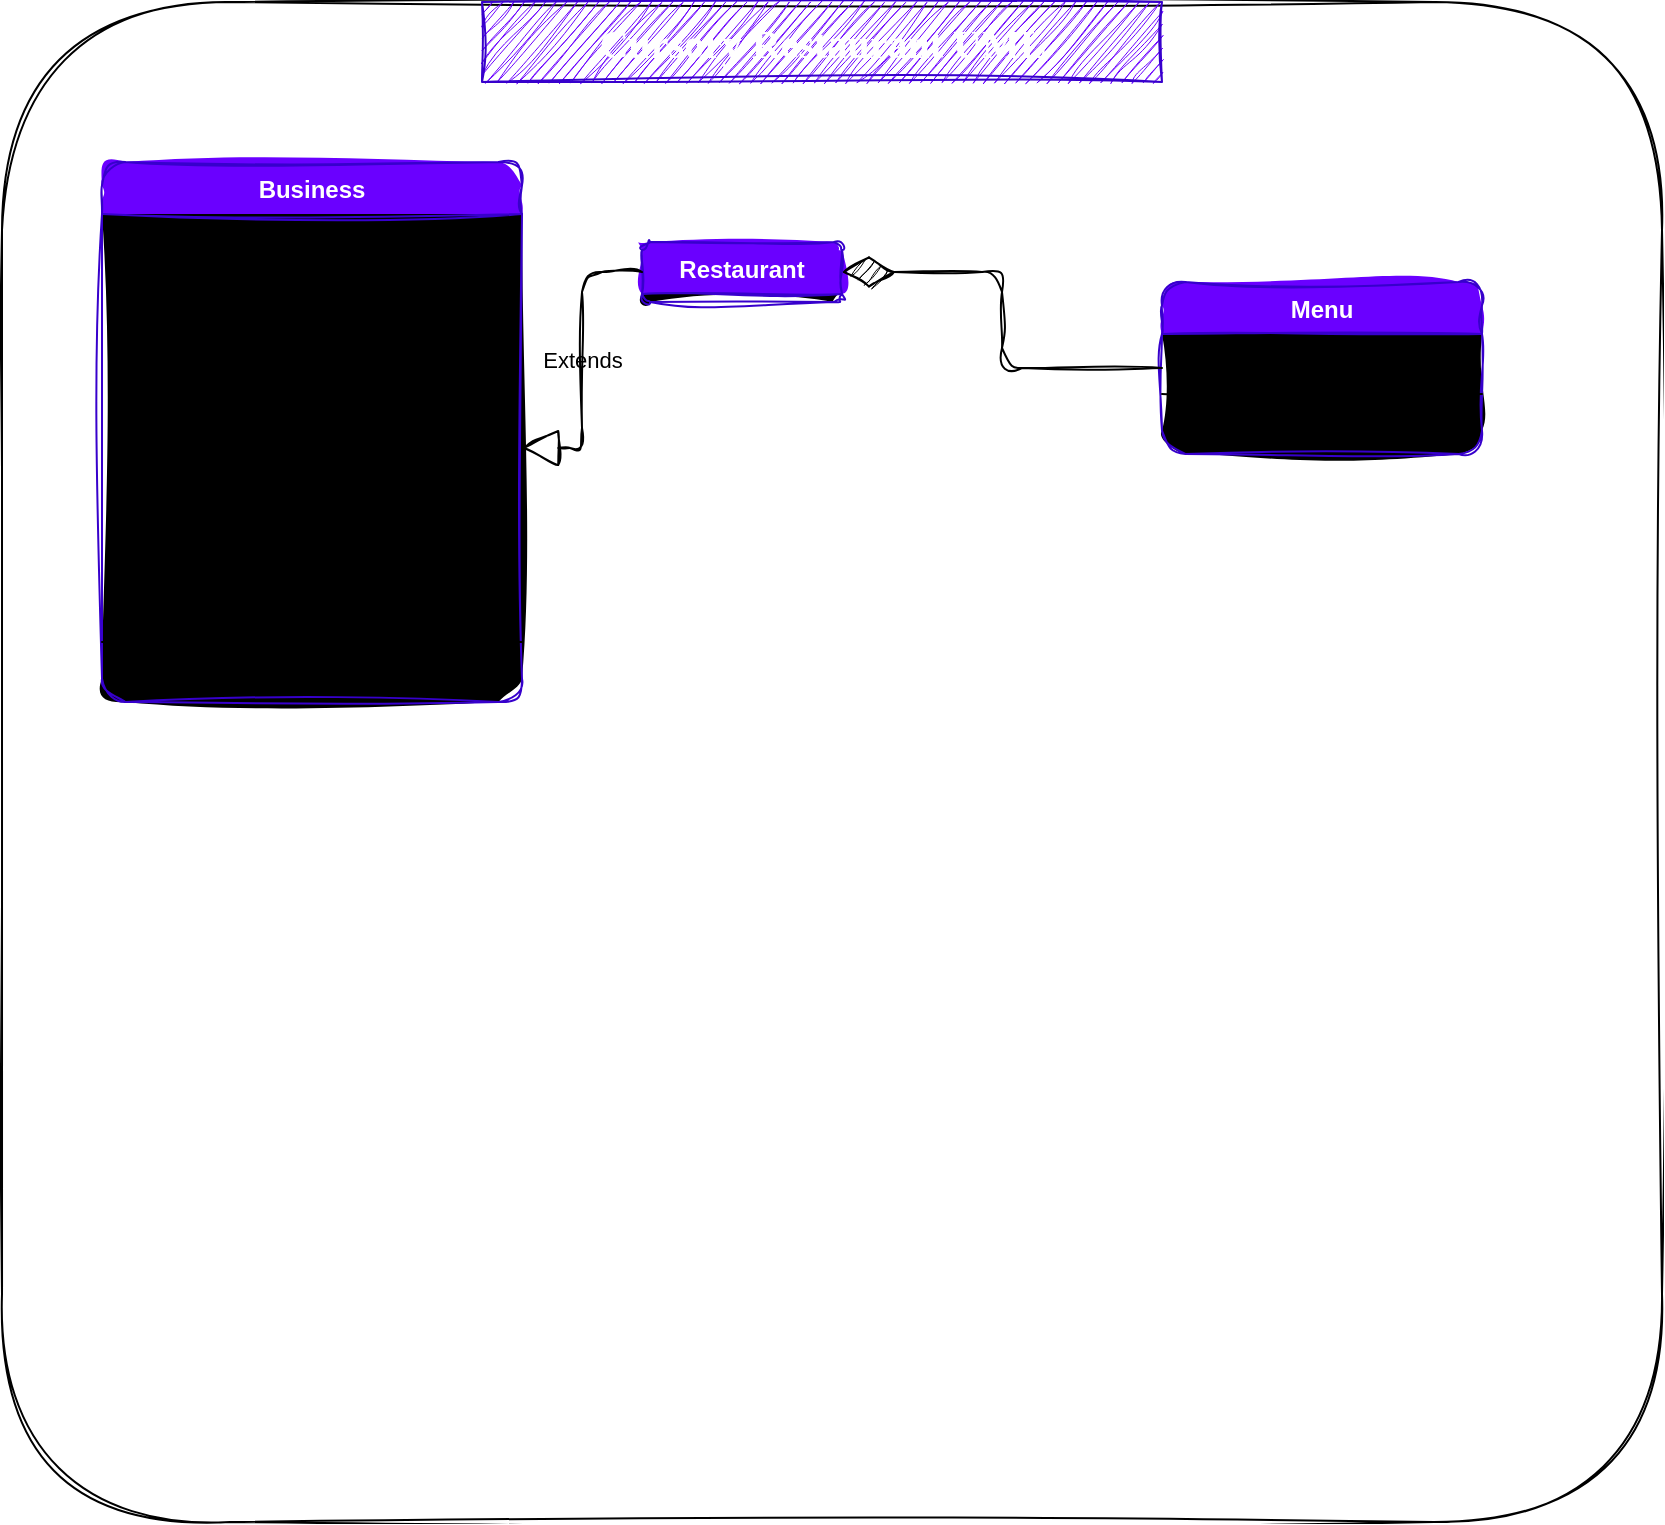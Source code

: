 <mxfile version="21.3.2" type="github">
  <diagram name="Page-1" id="5gD9S_qfb3yua5OunotD">
    <mxGraphModel dx="1434" dy="756" grid="1" gridSize="10" guides="1" tooltips="1" connect="1" arrows="1" fold="1" page="1" pageScale="1" pageWidth="850" pageHeight="1100" background="#FFFFFF" math="0" shadow="0">
      <root>
        <mxCell id="0" />
        <mxCell id="1" parent="0" />
        <mxCell id="IvDvG7JR_VM2cNuA_NT8-2" value="" style="rounded=1;whiteSpace=wrap;html=1;labelBackgroundColor=none;sketch=1;curveFitting=1;jiggle=2;gradientColor=none;gradientDirection=east;" parent="1" vertex="1">
          <mxGeometry x="10" y="10" width="830" height="760" as="geometry" />
        </mxCell>
        <mxCell id="G5nZQSFpa2zoZMKRh_J8-18" value="Restaurant" style="swimlane;fontStyle=1;align=center;verticalAlign=top;childLayout=stackLayout;horizontal=1;startSize=26;horizontalStack=0;resizeParent=1;resizeParentMax=0;resizeLast=0;collapsible=1;marginBottom=0;whiteSpace=wrap;html=1;rounded=1;labelBackgroundColor=none;sketch=1;curveFitting=1;jiggle=2;swimlaneFillColor=#000000;fillColor=#6a00ff;fontColor=#ffffff;strokeColor=#3700CC;fillStyle=solid;" parent="1" vertex="1" collapsed="1">
          <mxGeometry x="330" y="130" width="100" height="30" as="geometry">
            <mxRectangle x="330" y="130" width="250" height="120" as="alternateBounds" />
          </mxGeometry>
        </mxCell>
        <mxCell id="G5nZQSFpa2zoZMKRh_J8-35" value="+ menu: List" style="text;strokeColor=none;fillColor=none;align=left;verticalAlign=top;spacingLeft=4;spacingRight=4;overflow=hidden;rotatable=0;points=[[0,0.5],[1,0.5]];portConstraint=eastwest;whiteSpace=wrap;html=1;rounded=1;labelBackgroundColor=none;sketch=1;curveFitting=1;jiggle=2;" parent="G5nZQSFpa2zoZMKRh_J8-18" vertex="1">
          <mxGeometry y="26" width="250" height="26" as="geometry" />
        </mxCell>
        <mxCell id="G5nZQSFpa2zoZMKRh_J8-36" value="+ category: FoodRestaurantCategoryEnum" style="text;strokeColor=none;fillColor=none;align=left;verticalAlign=top;spacingLeft=4;spacingRight=4;overflow=hidden;rotatable=0;points=[[0,0.5],[1,0.5]];portConstraint=eastwest;whiteSpace=wrap;html=1;rounded=1;labelBackgroundColor=none;sketch=1;curveFitting=1;jiggle=2;" parent="G5nZQSFpa2zoZMKRh_J8-18" vertex="1">
          <mxGeometry y="52" width="250" height="28" as="geometry" />
        </mxCell>
        <mxCell id="G5nZQSFpa2zoZMKRh_J8-20" value="" style="line;strokeWidth=1;fillColor=none;align=left;verticalAlign=middle;spacingTop=-1;spacingLeft=3;spacingRight=3;rotatable=0;labelPosition=right;points=[];portConstraint=eastwest;rounded=1;labelBackgroundColor=none;sketch=1;curveFitting=1;jiggle=2;" parent="G5nZQSFpa2zoZMKRh_J8-18" vertex="1">
          <mxGeometry y="80" width="250" height="8" as="geometry" />
        </mxCell>
        <mxCell id="G5nZQSFpa2zoZMKRh_J8-41" value="+ constructor()" style="text;strokeColor=none;fillColor=none;align=left;verticalAlign=top;spacingLeft=4;spacingRight=4;overflow=hidden;rotatable=0;points=[[0,0.5],[1,0.5]];portConstraint=eastwest;whiteSpace=wrap;html=1;rounded=1;labelBackgroundColor=none;sketch=1;curveFitting=1;jiggle=2;" parent="G5nZQSFpa2zoZMKRh_J8-18" vertex="1">
          <mxGeometry y="88" width="250" height="32" as="geometry" />
        </mxCell>
        <mxCell id="G5nZQSFpa2zoZMKRh_J8-22" value="Business" style="swimlane;fontStyle=1;align=center;verticalAlign=top;childLayout=stackLayout;horizontal=1;startSize=26;horizontalStack=0;resizeParent=1;resizeParentMax=0;resizeLast=0;collapsible=1;marginBottom=0;whiteSpace=wrap;html=1;rounded=1;labelBackgroundColor=none;fillStyle=solid;sketch=1;curveFitting=1;jiggle=2;swimlaneFillColor=#000000;fillColor=#6a00ff;fontColor=#ffffff;strokeColor=#3700CC;" parent="1" vertex="1">
          <mxGeometry x="60" y="90" width="210" height="270" as="geometry">
            <mxRectangle x="60" y="90" width="90" height="30" as="alternateBounds" />
          </mxGeometry>
        </mxCell>
        <mxCell id="G5nZQSFpa2zoZMKRh_J8-26" value="+ name: string" style="text;strokeColor=none;fillColor=none;align=left;verticalAlign=top;spacingLeft=4;spacingRight=4;overflow=hidden;rotatable=0;points=[[0,0.5],[1,0.5]];portConstraint=eastwest;whiteSpace=wrap;html=1;rounded=1;labelBackgroundColor=none;sketch=1;curveFitting=1;jiggle=2;" parent="G5nZQSFpa2zoZMKRh_J8-22" vertex="1">
          <mxGeometry y="26" width="210" height="26" as="geometry" />
        </mxCell>
        <mxCell id="G5nZQSFpa2zoZMKRh_J8-27" value="+ address: string" style="text;strokeColor=none;fillColor=none;align=left;verticalAlign=top;spacingLeft=4;spacingRight=4;overflow=hidden;rotatable=0;points=[[0,0.5],[1,0.5]];portConstraint=eastwest;whiteSpace=wrap;html=1;rounded=1;labelBackgroundColor=none;sketch=1;curveFitting=1;jiggle=2;" parent="G5nZQSFpa2zoZMKRh_J8-22" vertex="1">
          <mxGeometry y="52" width="210" height="26" as="geometry" />
        </mxCell>
        <mxCell id="G5nZQSFpa2zoZMKRh_J8-67" value="+ phoneNumber: string" style="text;strokeColor=none;fillColor=none;align=left;verticalAlign=top;spacingLeft=4;spacingRight=4;overflow=hidden;rotatable=0;points=[[0,0.5],[1,0.5]];portConstraint=eastwest;whiteSpace=wrap;html=1;rounded=1;labelBackgroundColor=none;sketch=1;curveFitting=1;jiggle=2;" parent="G5nZQSFpa2zoZMKRh_J8-22" vertex="1">
          <mxGeometry y="78" width="210" height="26" as="geometry" />
        </mxCell>
        <mxCell id="G5nZQSFpa2zoZMKRh_J8-28" value="+ history: bio" style="text;strokeColor=none;fillColor=none;align=left;verticalAlign=top;spacingLeft=4;spacingRight=4;overflow=hidden;rotatable=0;points=[[0,0.5],[1,0.5]];portConstraint=eastwest;whiteSpace=wrap;html=1;rounded=1;labelBackgroundColor=none;sketch=1;curveFitting=1;jiggle=2;" parent="G5nZQSFpa2zoZMKRh_J8-22" vertex="1">
          <mxGeometry y="104" width="210" height="26" as="geometry" />
        </mxCell>
        <mxCell id="G5nZQSFpa2zoZMKRh_J8-31" value="+ images: Images" style="text;strokeColor=none;fillColor=none;align=left;verticalAlign=top;spacingLeft=4;spacingRight=4;overflow=hidden;rotatable=0;points=[[0,0.5],[1,0.5]];portConstraint=eastwest;whiteSpace=wrap;html=1;rounded=1;labelBackgroundColor=none;sketch=1;curveFitting=1;jiggle=2;" parent="G5nZQSFpa2zoZMKRh_J8-22" vertex="1">
          <mxGeometry y="130" width="210" height="26" as="geometry" />
        </mxCell>
        <mxCell id="G5nZQSFpa2zoZMKRh_J8-29" value="+ owner: string" style="text;strokeColor=none;fillColor=none;align=left;verticalAlign=top;spacingLeft=4;spacingRight=4;overflow=hidden;rotatable=0;points=[[0,0.5],[1,0.5]];portConstraint=eastwest;whiteSpace=wrap;html=1;rounded=1;labelBackgroundColor=none;sketch=1;curveFitting=1;jiggle=2;" parent="G5nZQSFpa2zoZMKRh_J8-22" vertex="1">
          <mxGeometry y="156" width="210" height="26" as="geometry" />
        </mxCell>
        <mxCell id="G5nZQSFpa2zoZMKRh_J8-30" value="+ ownerImage: img&lt;br&gt;" style="text;strokeColor=none;fillColor=none;align=left;verticalAlign=top;spacingLeft=4;spacingRight=4;overflow=hidden;rotatable=0;points=[[0,0.5],[1,0.5]];portConstraint=eastwest;whiteSpace=wrap;html=1;rounded=1;labelBackgroundColor=none;sketch=1;curveFitting=1;jiggle=2;" parent="G5nZQSFpa2zoZMKRh_J8-22" vertex="1">
          <mxGeometry y="182" width="210" height="26" as="geometry" />
        </mxCell>
        <mxCell id="G5nZQSFpa2zoZMKRh_J8-42" value="+ customerRatings: BusinessRatings" style="text;strokeColor=none;fillColor=none;align=left;verticalAlign=top;spacingLeft=4;spacingRight=4;overflow=hidden;rotatable=0;points=[[0,0.5],[1,0.5]];portConstraint=eastwest;whiteSpace=wrap;html=1;rounded=1;labelBackgroundColor=none;sketch=1;curveFitting=1;jiggle=2;" parent="G5nZQSFpa2zoZMKRh_J8-22" vertex="1">
          <mxGeometry y="208" width="210" height="28" as="geometry" />
        </mxCell>
        <mxCell id="G5nZQSFpa2zoZMKRh_J8-24" value="" style="line;strokeWidth=1;fillColor=none;align=left;verticalAlign=middle;spacingTop=-1;spacingLeft=3;spacingRight=3;rotatable=0;labelPosition=right;points=[];portConstraint=eastwest;rounded=1;labelBackgroundColor=none;sketch=1;curveFitting=1;jiggle=2;" parent="G5nZQSFpa2zoZMKRh_J8-22" vertex="1">
          <mxGeometry y="236" width="210" height="8" as="geometry" />
        </mxCell>
        <mxCell id="G5nZQSFpa2zoZMKRh_J8-25" value="+ constructor()" style="text;strokeColor=none;fillColor=none;align=left;verticalAlign=top;spacingLeft=4;spacingRight=4;overflow=hidden;rotatable=0;points=[[0,0.5],[1,0.5]];portConstraint=eastwest;whiteSpace=wrap;html=1;rounded=1;labelBackgroundColor=none;sketch=1;curveFitting=1;jiggle=2;" parent="G5nZQSFpa2zoZMKRh_J8-22" vertex="1">
          <mxGeometry y="244" width="210" height="26" as="geometry" />
        </mxCell>
        <mxCell id="G5nZQSFpa2zoZMKRh_J8-34" value="Extends" style="endArrow=block;endSize=16;endFill=0;html=1;rounded=1;exitX=0;exitY=0.5;exitDx=0;exitDy=0;labelBackgroundColor=none;fontColor=default;editable=1;sketch=1;curveFitting=1;jiggle=2;movable=1;resizable=1;rotatable=1;deletable=1;locked=0;connectable=1;edgeStyle=orthogonalEdgeStyle;entryX=1;entryY=0.5;entryDx=0;entryDy=0;" parent="1" source="G5nZQSFpa2zoZMKRh_J8-36" target="G5nZQSFpa2zoZMKRh_J8-31" edge="1">
          <mxGeometry width="160" relative="1" as="geometry">
            <mxPoint x="460" y="490" as="sourcePoint" />
            <mxPoint x="345" y="40" as="targetPoint" />
          </mxGeometry>
        </mxCell>
        <mxCell id="G5nZQSFpa2zoZMKRh_J8-57" value="Menu" style="swimlane;fontStyle=1;align=center;verticalAlign=top;childLayout=stackLayout;horizontal=1;startSize=26;horizontalStack=0;resizeParent=1;resizeParentMax=0;resizeLast=0;collapsible=1;marginBottom=0;whiteSpace=wrap;html=1;rounded=1;labelBackgroundColor=none;sketch=1;curveFitting=1;jiggle=2;swimlaneFillColor=#000000;fillColor=#6a00ff;fontColor=#ffffff;strokeColor=#3700CC;fillStyle=solid;" parent="1" vertex="1">
          <mxGeometry x="590" y="150" width="160" height="86" as="geometry">
            <mxRectangle x="590" y="150" width="70" height="30" as="alternateBounds" />
          </mxGeometry>
        </mxCell>
        <mxCell id="G5nZQSFpa2zoZMKRh_J8-58" value="+ contents: MenuContents" style="text;strokeColor=none;fillColor=none;align=left;verticalAlign=top;spacingLeft=4;spacingRight=4;overflow=hidden;rotatable=0;points=[[0,0.5],[1,0.5]];portConstraint=eastwest;whiteSpace=wrap;html=1;rounded=1;labelBackgroundColor=none;sketch=1;curveFitting=1;jiggle=2;" parent="G5nZQSFpa2zoZMKRh_J8-57" vertex="1">
          <mxGeometry y="26" width="160" height="26" as="geometry" />
        </mxCell>
        <mxCell id="G5nZQSFpa2zoZMKRh_J8-59" value="" style="line;strokeWidth=1;fillColor=none;align=left;verticalAlign=middle;spacingTop=-1;spacingLeft=3;spacingRight=3;rotatable=0;labelPosition=right;points=[];portConstraint=eastwest;rounded=1;labelBackgroundColor=none;sketch=1;curveFitting=1;jiggle=2;" parent="G5nZQSFpa2zoZMKRh_J8-57" vertex="1">
          <mxGeometry y="52" width="160" height="8" as="geometry" />
        </mxCell>
        <mxCell id="G5nZQSFpa2zoZMKRh_J8-60" value="+ constructor()" style="text;strokeColor=none;fillColor=none;align=left;verticalAlign=top;spacingLeft=4;spacingRight=4;overflow=hidden;rotatable=0;points=[[0,0.5],[1,0.5]];portConstraint=eastwest;whiteSpace=wrap;html=1;rounded=1;labelBackgroundColor=none;sketch=1;curveFitting=1;jiggle=2;" parent="G5nZQSFpa2zoZMKRh_J8-57" vertex="1">
          <mxGeometry y="60" width="160" height="26" as="geometry" />
        </mxCell>
        <mxCell id="G5nZQSFpa2zoZMKRh_J8-62" value="" style="endArrow=diamondThin;endFill=1;endSize=24;html=1;exitX=0;exitY=0.5;exitDx=0;exitDy=0;rounded=1;shadow=0;jumpStyle=none;jumpSize=6;editable=1;movable=1;resizable=1;rotatable=1;deletable=1;locked=0;connectable=1;labelBackgroundColor=none;fontColor=default;edgeStyle=orthogonalEdgeStyle;sketch=1;curveFitting=1;jiggle=2;entryX=1;entryY=0.5;entryDx=0;entryDy=0;" parent="1" source="G5nZQSFpa2zoZMKRh_J8-57" target="G5nZQSFpa2zoZMKRh_J8-36" edge="1">
          <mxGeometry width="160" relative="1" as="geometry">
            <mxPoint x="340" y="280" as="sourcePoint" />
            <mxPoint x="500" y="280" as="targetPoint" />
          </mxGeometry>
        </mxCell>
        <mxCell id="G5nZQSFpa2zoZMKRh_J8-71" value="Cursory Restaurant UML" style="text;strokeColor=#3700CC;fillColor=#6a00ff;html=1;fontSize=20;fontStyle=1;verticalAlign=middle;align=center;fontFamily=Architects Daughter;labelBackgroundColor=none;sketch=1;curveFitting=1;jiggle=2;fontColor=#ffffff;" parent="1" vertex="1">
          <mxGeometry x="250" y="10" width="340" height="40" as="geometry" />
        </mxCell>
      </root>
    </mxGraphModel>
  </diagram>
</mxfile>
